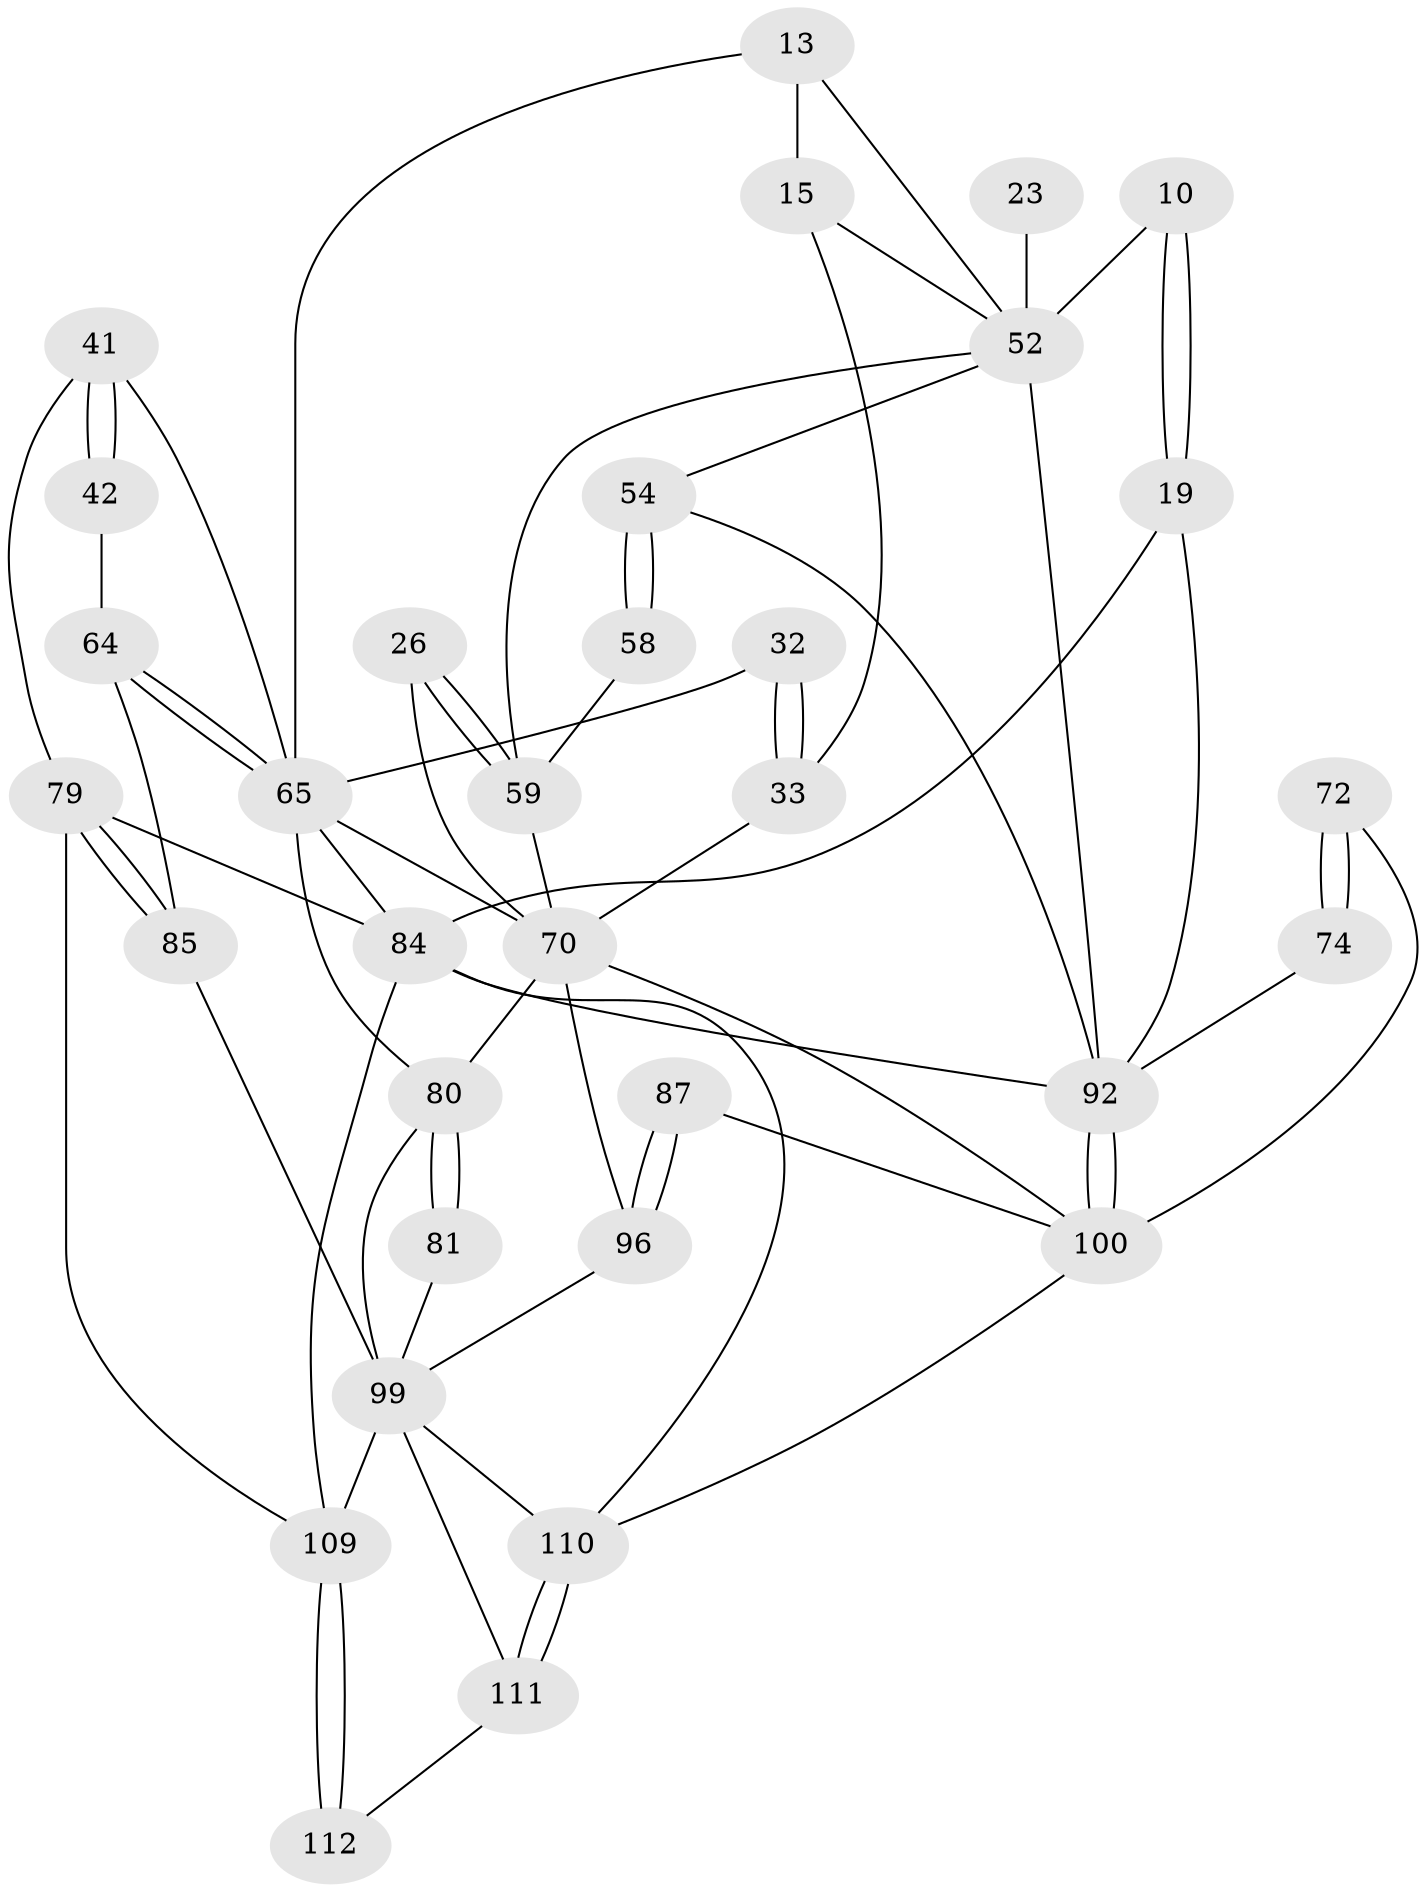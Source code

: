 // original degree distribution, {3: 0.017857142857142856, 4: 0.23214285714285715, 6: 0.21428571428571427, 5: 0.5357142857142857}
// Generated by graph-tools (version 1.1) at 2025/04/03/04/25 22:04:58]
// undirected, 33 vertices, 71 edges
graph export_dot {
graph [start="1"]
  node [color=gray90,style=filled];
  10 [pos="+0.09136392592250363+0.06202453061048245",super="+7"];
  13 [pos="+0.6123197445751388+0",super="+11"];
  15 [pos="+0.4462865547166218+0.12351464571819562",super="+14"];
  19 [pos="+0+0.10401753611132172",super="+6"];
  23 [pos="+0.3375765107373015+0.12353097691857516"];
  26 [pos="+0.4376684367162521+0.30531833822337967"];
  32 [pos="+0.6542971717715451+0.21002285793145423",super="+20"];
  33 [pos="+0.5907039172420606+0.24148499272599414",super="+24"];
  41 [pos="+0.9173149183854518+0.35780341738350985",super="+39"];
  42 [pos="+0.8848920931231794+0.342658851290647",super="+37"];
  52 [pos="+0.24219247991405082+0.2556160463106034",super="+30+29+31"];
  54 [pos="+0.14109495638305353+0.41293573514154275",super="+53"];
  58 [pos="+0.25627595017202903+0.4699949596849322"];
  59 [pos="+0.2895819314816951+0.5276839607143285",super="+57+56+27"];
  64 [pos="+0.8212336183388508+0.5198542714974509",super="+47+46+38"];
  65 [pos="+0.7371720703746207+0.5152649766271094",super="+44+43"];
  70 [pos="+0.4623025482154649+0.5804368085653046",super="+61+51"];
  72 [pos="+0.24107907792777622+0.5767145288495926"];
  74 [pos="+0.08995690452302588+0.5957590787472196",super="+73"];
  79 [pos="+1+0.6986066858861174",super="+66+40+78+62"];
  80 [pos="+0.6564879793159557+0.630883550064953",super="+67+68+69"];
  81 [pos="+0.6425985224494942+0.6289666883618039"];
  84 [pos="+0+1",super="+77"];
  85 [pos="+0.8919032007118682+0.7086167950406436",super="+82"];
  87 [pos="+0.44331927674513993+0.7870077588258408"];
  92 [pos="+0.04779847467787398+0.8769831756599701",super="+75+76+49+55"];
  96 [pos="+0.45254107892448153+0.7963284564966271",super="+91+86"];
  99 [pos="+0.8611132643493301+0.7432285866959467",super="+97+98"];
  100 [pos="+0.0014062088985101141+0.9766885975925783",super="+88+89"];
  109 [pos="+0.853767139492788+1",super="+104"];
  110 [pos="+0.3099057677640364+1",super="+108"];
  111 [pos="+0.3300739281085562+1",super="+106+107"];
  112 [pos="+0.655192110436511+1",super="+105"];
  10 -- 19 [weight=2];
  10 -- 19;
  10 -- 52;
  13 -- 15 [weight=2];
  13 -- 65 [weight=2];
  13 -- 52 [weight=2];
  15 -- 33;
  15 -- 52;
  19 -- 84 [weight=2];
  19 -- 92;
  23 -- 52 [weight=3];
  26 -- 59 [weight=2];
  26 -- 59;
  26 -- 70;
  32 -- 33 [weight=2];
  32 -- 33;
  32 -- 65 [weight=2];
  33 -- 70 [weight=2];
  41 -- 42 [weight=2];
  41 -- 42;
  41 -- 79 [weight=2];
  41 -- 65;
  42 -- 64 [weight=2];
  52 -- 54;
  52 -- 59 [weight=2];
  52 -- 92;
  54 -- 58 [weight=2];
  54 -- 58;
  54 -- 92;
  58 -- 59;
  59 -- 70;
  64 -- 65 [weight=3];
  64 -- 65;
  64 -- 85;
  65 -- 80;
  65 -- 84;
  65 -- 70;
  70 -- 80 [weight=2];
  70 -- 96;
  70 -- 100;
  72 -- 74 [weight=2];
  72 -- 74;
  72 -- 100;
  74 -- 92 [weight=2];
  79 -- 85 [weight=2];
  79 -- 85;
  79 -- 84 [weight=2];
  79 -- 109;
  80 -- 81 [weight=2];
  80 -- 81;
  80 -- 99;
  81 -- 99;
  84 -- 109;
  84 -- 92;
  84 -- 110;
  85 -- 99 [weight=2];
  87 -- 96 [weight=2];
  87 -- 96;
  87 -- 100;
  92 -- 100 [weight=2];
  92 -- 100;
  96 -- 99 [weight=2];
  99 -- 109 [weight=2];
  99 -- 110;
  99 -- 111;
  100 -- 110;
  109 -- 112 [weight=2];
  109 -- 112;
  110 -- 111 [weight=2];
  110 -- 111;
  111 -- 112 [weight=2];
}
